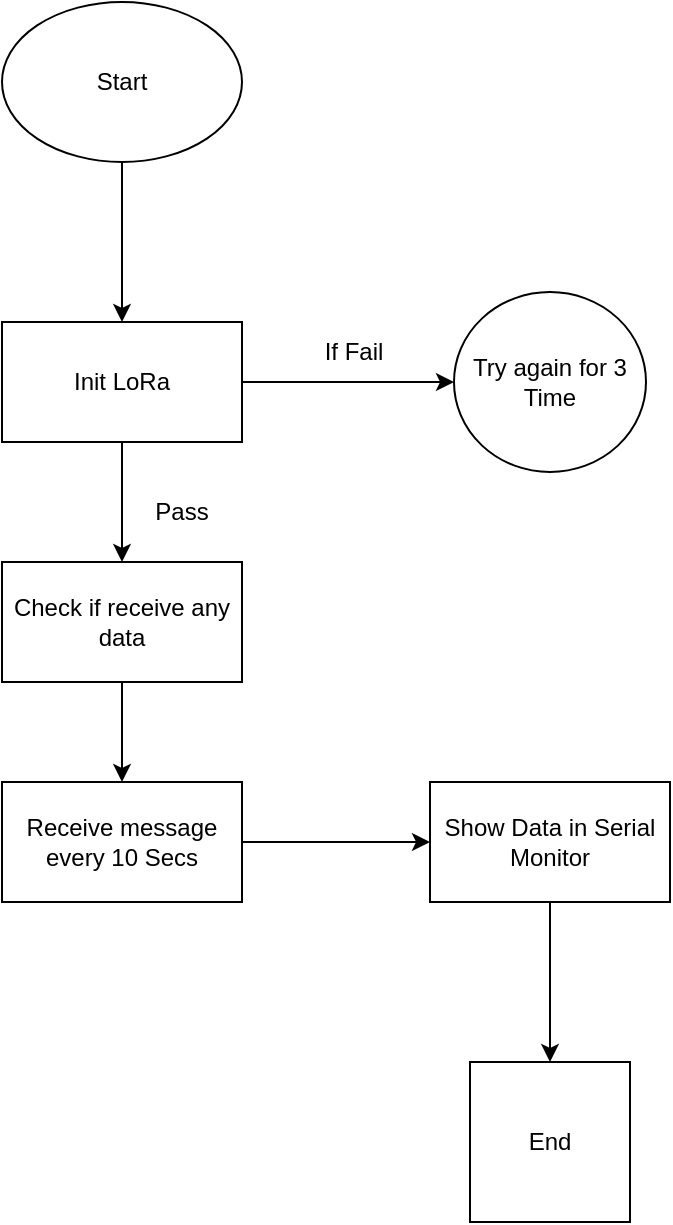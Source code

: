 <mxfile version="23.1.5" type="device">
  <diagram name="Page-1" id="0aiOElM8F14677qJHSq9">
    <mxGraphModel dx="1434" dy="738" grid="1" gridSize="10" guides="1" tooltips="1" connect="1" arrows="1" fold="1" page="1" pageScale="1" pageWidth="827" pageHeight="1169" math="0" shadow="0">
      <root>
        <mxCell id="0" />
        <mxCell id="1" parent="0" />
        <mxCell id="zyVkJc15Gza4P8rjBRWq-3" value="" style="edgeStyle=orthogonalEdgeStyle;rounded=0;orthogonalLoop=1;jettySize=auto;html=1;" edge="1" parent="1" source="zyVkJc15Gza4P8rjBRWq-1" target="zyVkJc15Gza4P8rjBRWq-2">
          <mxGeometry relative="1" as="geometry" />
        </mxCell>
        <mxCell id="zyVkJc15Gza4P8rjBRWq-1" value="Start" style="ellipse;whiteSpace=wrap;html=1;" vertex="1" parent="1">
          <mxGeometry x="300" y="100" width="120" height="80" as="geometry" />
        </mxCell>
        <mxCell id="zyVkJc15Gza4P8rjBRWq-5" value="" style="edgeStyle=orthogonalEdgeStyle;rounded=0;orthogonalLoop=1;jettySize=auto;html=1;" edge="1" parent="1" source="zyVkJc15Gza4P8rjBRWq-2" target="zyVkJc15Gza4P8rjBRWq-4">
          <mxGeometry relative="1" as="geometry" />
        </mxCell>
        <mxCell id="zyVkJc15Gza4P8rjBRWq-8" value="" style="edgeStyle=orthogonalEdgeStyle;rounded=0;orthogonalLoop=1;jettySize=auto;html=1;" edge="1" parent="1" source="zyVkJc15Gza4P8rjBRWq-2" target="zyVkJc15Gza4P8rjBRWq-7">
          <mxGeometry relative="1" as="geometry" />
        </mxCell>
        <mxCell id="zyVkJc15Gza4P8rjBRWq-2" value="Init LoRa" style="whiteSpace=wrap;html=1;" vertex="1" parent="1">
          <mxGeometry x="300" y="260" width="120" height="60" as="geometry" />
        </mxCell>
        <mxCell id="zyVkJc15Gza4P8rjBRWq-4" value="Try again for 3 Time" style="ellipse;whiteSpace=wrap;html=1;" vertex="1" parent="1">
          <mxGeometry x="526" y="245" width="96" height="90" as="geometry" />
        </mxCell>
        <mxCell id="zyVkJc15Gza4P8rjBRWq-6" value="If Fail" style="text;html=1;align=center;verticalAlign=middle;whiteSpace=wrap;rounded=0;" vertex="1" parent="1">
          <mxGeometry x="446" y="260" width="60" height="30" as="geometry" />
        </mxCell>
        <mxCell id="zyVkJc15Gza4P8rjBRWq-11" value="" style="edgeStyle=orthogonalEdgeStyle;rounded=0;orthogonalLoop=1;jettySize=auto;html=1;" edge="1" parent="1" source="zyVkJc15Gza4P8rjBRWq-7" target="zyVkJc15Gza4P8rjBRWq-10">
          <mxGeometry relative="1" as="geometry" />
        </mxCell>
        <mxCell id="zyVkJc15Gza4P8rjBRWq-7" value="Check if receive any data" style="whiteSpace=wrap;html=1;" vertex="1" parent="1">
          <mxGeometry x="300" y="380" width="120" height="60" as="geometry" />
        </mxCell>
        <mxCell id="zyVkJc15Gza4P8rjBRWq-9" value="Pass" style="text;html=1;align=center;verticalAlign=middle;whiteSpace=wrap;rounded=0;" vertex="1" parent="1">
          <mxGeometry x="360" y="340" width="60" height="30" as="geometry" />
        </mxCell>
        <mxCell id="zyVkJc15Gza4P8rjBRWq-13" value="" style="edgeStyle=orthogonalEdgeStyle;rounded=0;orthogonalLoop=1;jettySize=auto;html=1;" edge="1" parent="1" source="zyVkJc15Gza4P8rjBRWq-10" target="zyVkJc15Gza4P8rjBRWq-12">
          <mxGeometry relative="1" as="geometry" />
        </mxCell>
        <mxCell id="zyVkJc15Gza4P8rjBRWq-10" value="Receive message every 10 Secs" style="whiteSpace=wrap;html=1;" vertex="1" parent="1">
          <mxGeometry x="300" y="490" width="120" height="60" as="geometry" />
        </mxCell>
        <mxCell id="zyVkJc15Gza4P8rjBRWq-15" value="" style="edgeStyle=orthogonalEdgeStyle;rounded=0;orthogonalLoop=1;jettySize=auto;html=1;" edge="1" parent="1" source="zyVkJc15Gza4P8rjBRWq-12">
          <mxGeometry relative="1" as="geometry">
            <mxPoint x="574" y="630" as="targetPoint" />
          </mxGeometry>
        </mxCell>
        <mxCell id="zyVkJc15Gza4P8rjBRWq-12" value="Show Data in Serial Monitor" style="whiteSpace=wrap;html=1;" vertex="1" parent="1">
          <mxGeometry x="514" y="490" width="120" height="60" as="geometry" />
        </mxCell>
        <mxCell id="zyVkJc15Gza4P8rjBRWq-16" value="End" style="whiteSpace=wrap;html=1;aspect=fixed;" vertex="1" parent="1">
          <mxGeometry x="534" y="630" width="80" height="80" as="geometry" />
        </mxCell>
      </root>
    </mxGraphModel>
  </diagram>
</mxfile>
